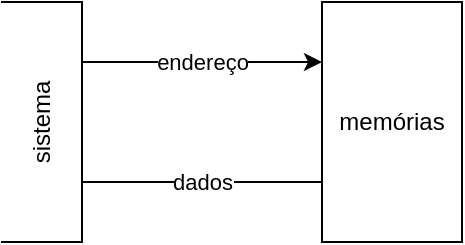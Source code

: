 <mxfile version="10.7.1" type="device"><diagram id="UWInOr29zxHb1d4wyaeK" name="Page-1"><mxGraphModel dx="918" dy="576" grid="1" gridSize="10" guides="1" tooltips="1" connect="1" arrows="1" fold="1" page="1" pageScale="1" pageWidth="850" pageHeight="1100" math="0" shadow="0"><root><mxCell id="0"/><mxCell id="1" parent="0"/><mxCell id="-r_irnyg4xrNXtcZuB1M-1" value="sistema" style="shape=partialRectangle;whiteSpace=wrap;html=1;bottom=1;right=1;left=1;top=0;fillColor=none;routingCenterX=-0.5;rotation=-90;" vertex="1" parent="1"><mxGeometry x="120" y="120" width="120" height="40" as="geometry"/></mxCell><mxCell id="-r_irnyg4xrNXtcZuB1M-3" value="memórias" style="rounded=0;whiteSpace=wrap;html=1;" vertex="1" parent="1"><mxGeometry x="320" y="80" width="70" height="120" as="geometry"/></mxCell><mxCell id="-r_irnyg4xrNXtcZuB1M-4" value="endereço" style="endArrow=classic;html=1;entryX=0;entryY=0.25;entryDx=0;entryDy=0;exitX=0.75;exitY=1;exitDx=0;exitDy=0;exitPerimeter=0;" edge="1" parent="1" source="-r_irnyg4xrNXtcZuB1M-1" target="-r_irnyg4xrNXtcZuB1M-3"><mxGeometry width="50" height="50" relative="1" as="geometry"><mxPoint x="120" y="270" as="sourcePoint"/><mxPoint x="170" y="220" as="targetPoint"/></mxGeometry></mxCell><mxCell id="-r_irnyg4xrNXtcZuB1M-5" value="dados" style="endArrow=none;html=1;entryX=0;entryY=0.75;entryDx=0;entryDy=0;exitX=0.25;exitY=0.988;exitDx=0;exitDy=0;exitPerimeter=0;" edge="1" parent="1" source="-r_irnyg4xrNXtcZuB1M-1" target="-r_irnyg4xrNXtcZuB1M-3"><mxGeometry width="50" height="50" relative="1" as="geometry"><mxPoint x="120" y="270" as="sourcePoint"/><mxPoint x="170" y="220" as="targetPoint"/></mxGeometry></mxCell></root></mxGraphModel></diagram></mxfile>
